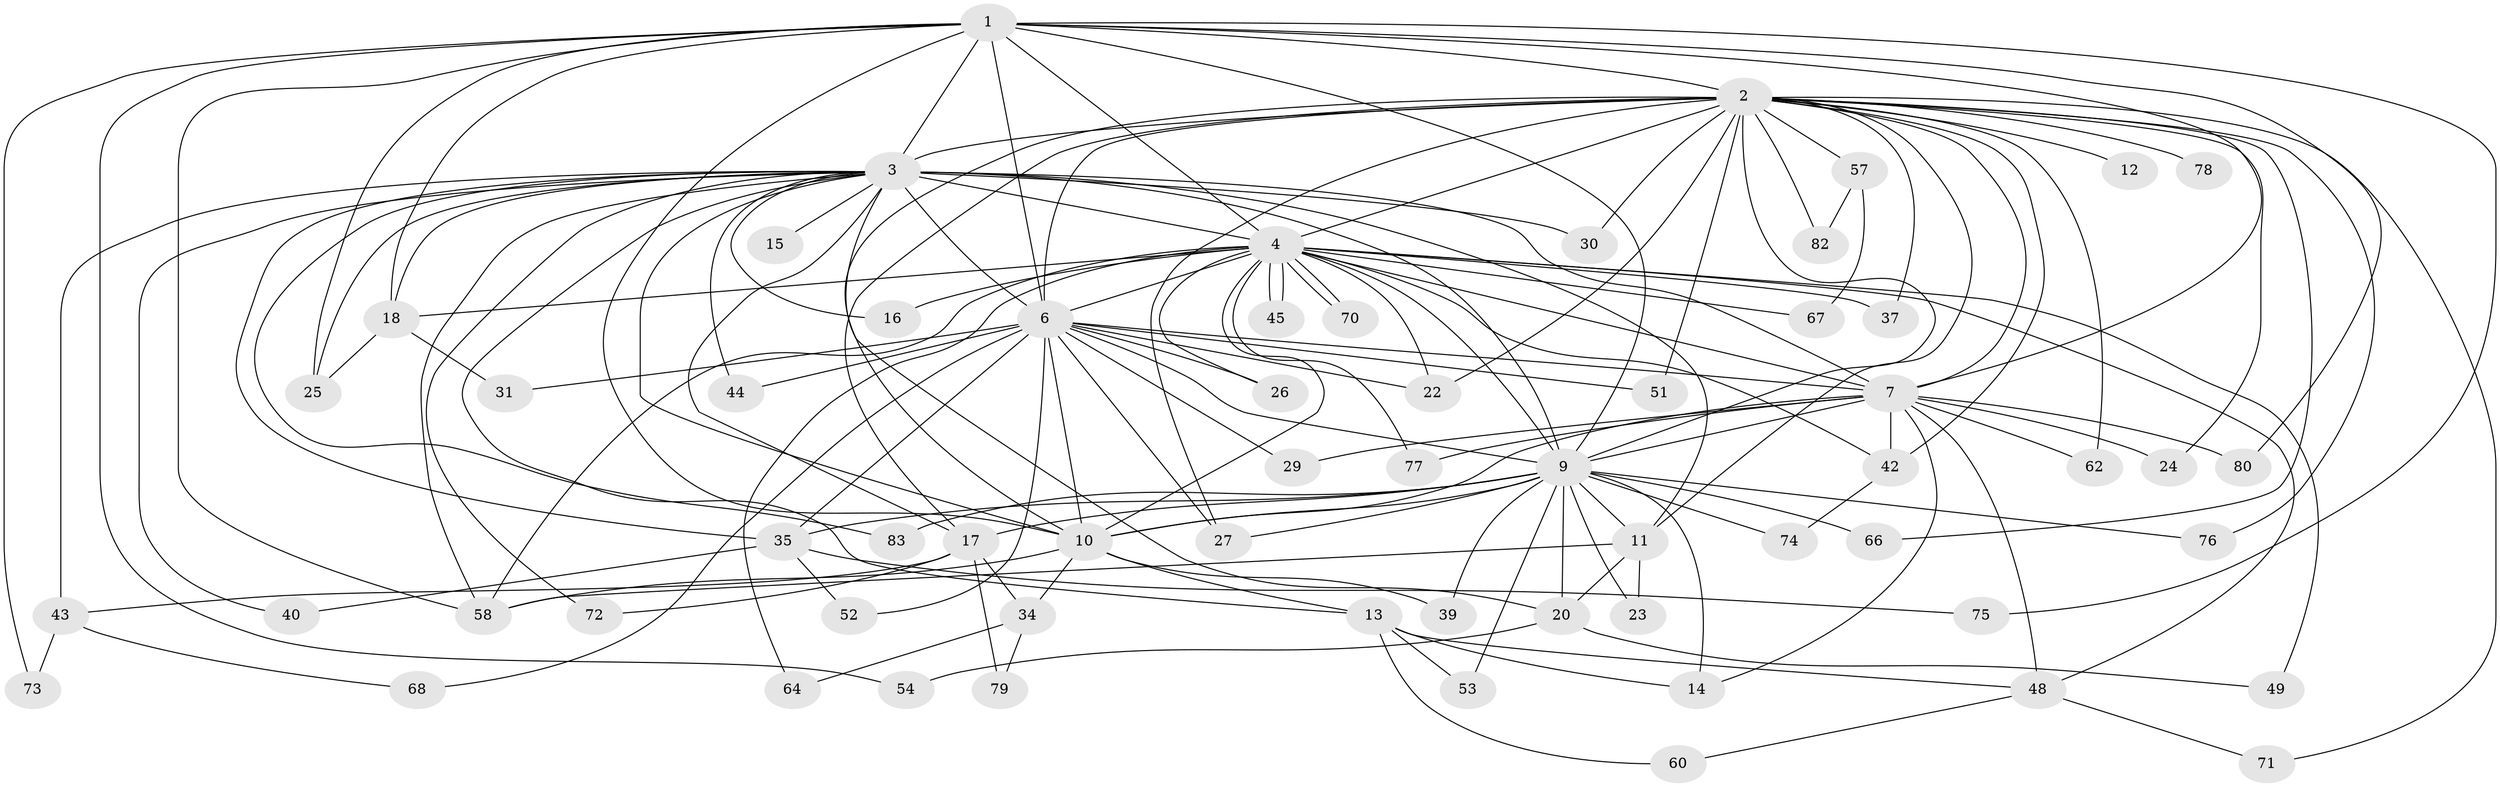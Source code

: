 // original degree distribution, {15: 0.024096385542168676, 16: 0.024096385542168676, 25: 0.012048192771084338, 23: 0.024096385542168676, 21: 0.012048192771084338, 22: 0.012048192771084338, 14: 0.012048192771084338, 6: 0.04819277108433735, 2: 0.6265060240963856, 3: 0.0963855421686747, 5: 0.04819277108433735, 4: 0.060240963855421686}
// Generated by graph-tools (version 1.1) at 2025/41/03/06/25 10:41:43]
// undirected, 62 vertices, 146 edges
graph export_dot {
graph [start="1"]
  node [color=gray90,style=filled];
  1 [super="+28"];
  2 [super="+5"];
  3 [super="+8"];
  4 [super="+59"];
  6 [super="+55"];
  7 [super="+19"];
  9 [super="+65"];
  10 [super="+69"];
  11 [super="+38"];
  12;
  13;
  14 [super="+61"];
  15;
  16;
  17 [super="+21"];
  18 [super="+33"];
  20 [super="+47"];
  22 [super="+56"];
  23;
  24;
  25 [super="+32"];
  26;
  27 [super="+41"];
  29;
  30;
  31;
  34 [super="+46"];
  35 [super="+36"];
  37;
  39;
  40;
  42 [super="+50"];
  43;
  44;
  45;
  48 [super="+63"];
  49;
  51;
  52;
  53;
  54;
  57;
  58 [super="+81"];
  60;
  62;
  64;
  66;
  67;
  68;
  70;
  71;
  72;
  73;
  74;
  75;
  76;
  77;
  78;
  79;
  80;
  82;
  83;
  1 -- 2 [weight=2];
  1 -- 3 [weight=2];
  1 -- 4;
  1 -- 6 [weight=2];
  1 -- 7;
  1 -- 9;
  1 -- 10;
  1 -- 73;
  1 -- 75;
  1 -- 18;
  1 -- 25;
  1 -- 58;
  1 -- 80;
  1 -- 54;
  2 -- 3 [weight=4];
  2 -- 4 [weight=2];
  2 -- 6 [weight=2];
  2 -- 7 [weight=2];
  2 -- 9 [weight=2];
  2 -- 10 [weight=2];
  2 -- 12 [weight=2];
  2 -- 27;
  2 -- 37;
  2 -- 71;
  2 -- 82;
  2 -- 66;
  2 -- 76;
  2 -- 78;
  2 -- 17;
  2 -- 24;
  2 -- 30;
  2 -- 51;
  2 -- 57;
  2 -- 62;
  2 -- 42;
  2 -- 11;
  2 -- 22;
  3 -- 4 [weight=2];
  3 -- 6 [weight=3];
  3 -- 7 [weight=3];
  3 -- 9 [weight=3];
  3 -- 10 [weight=2];
  3 -- 11;
  3 -- 13;
  3 -- 15 [weight=2];
  3 -- 18;
  3 -- 58;
  3 -- 17;
  3 -- 72;
  3 -- 16;
  3 -- 83;
  3 -- 25;
  3 -- 30;
  3 -- 40;
  3 -- 43;
  3 -- 44;
  3 -- 35;
  3 -- 20;
  4 -- 6;
  4 -- 7;
  4 -- 9;
  4 -- 10;
  4 -- 16;
  4 -- 18;
  4 -- 22;
  4 -- 26;
  4 -- 37;
  4 -- 42;
  4 -- 45;
  4 -- 45;
  4 -- 48;
  4 -- 49;
  4 -- 64;
  4 -- 67;
  4 -- 70;
  4 -- 70;
  4 -- 77;
  4 -- 58;
  6 -- 7;
  6 -- 9;
  6 -- 10;
  6 -- 22;
  6 -- 26;
  6 -- 27;
  6 -- 29;
  6 -- 31;
  6 -- 35;
  6 -- 44;
  6 -- 51;
  6 -- 52;
  6 -- 68;
  7 -- 9;
  7 -- 10;
  7 -- 14;
  7 -- 24;
  7 -- 42;
  7 -- 48;
  7 -- 77;
  7 -- 80;
  7 -- 29;
  7 -- 62;
  9 -- 10;
  9 -- 11;
  9 -- 14;
  9 -- 17;
  9 -- 20;
  9 -- 23;
  9 -- 35;
  9 -- 39;
  9 -- 53;
  9 -- 66;
  9 -- 74;
  9 -- 76;
  9 -- 83;
  9 -- 27;
  10 -- 13;
  10 -- 34 [weight=2];
  10 -- 39;
  10 -- 58;
  11 -- 20;
  11 -- 23;
  11 -- 58;
  13 -- 53;
  13 -- 60;
  13 -- 14;
  13 -- 48;
  17 -- 43;
  17 -- 72;
  17 -- 79;
  17 -- 34;
  18 -- 25;
  18 -- 31;
  20 -- 49;
  20 -- 54;
  34 -- 64;
  34 -- 79;
  35 -- 40;
  35 -- 52;
  35 -- 75;
  42 -- 74;
  43 -- 68;
  43 -- 73;
  48 -- 60;
  48 -- 71;
  57 -- 67;
  57 -- 82;
}
